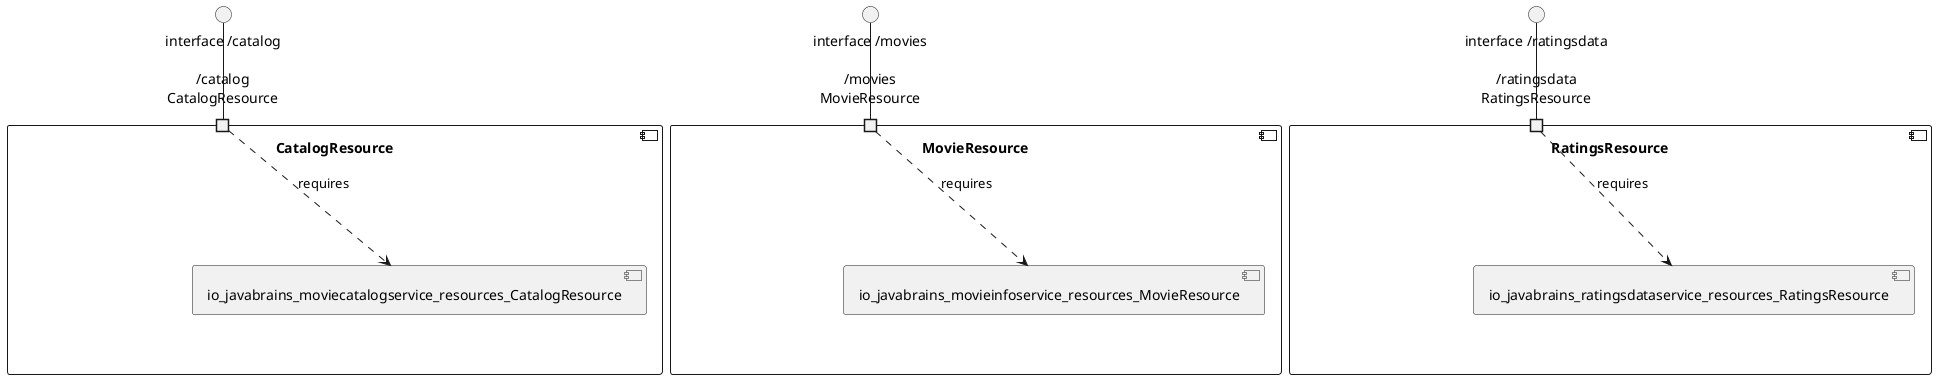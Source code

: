 @startuml
skinparam fixCircleLabelOverlapping true
component "CatalogResource\n\n\n\n\n\n" {
[io_javabrains_moviecatalogservice_resources_CatalogResource]
portin "/catalog\nCatalogResource"
"/catalog\nCatalogResource"..>[io_javabrains_moviecatalogservice_resources_CatalogResource] : requires
}
"interface /catalog"--"/catalog\nCatalogResource"
component "MovieResource\n\n\n\n\n\n" {
[io_javabrains_movieinfoservice_resources_MovieResource]
portin "/movies\nMovieResource"
"/movies\nMovieResource"..>[io_javabrains_movieinfoservice_resources_MovieResource] : requires
}
"interface /movies"--"/movies\nMovieResource"
component "RatingsResource\n\n\n\n\n\n" {
[io_javabrains_ratingsdataservice_resources_RatingsResource]
portin "/ratingsdata\nRatingsResource"
"/ratingsdata\nRatingsResource"..>[io_javabrains_ratingsdataservice_resources_RatingsResource] : requires
}
"interface /ratingsdata"--"/ratingsdata\nRatingsResource"

@enduml
